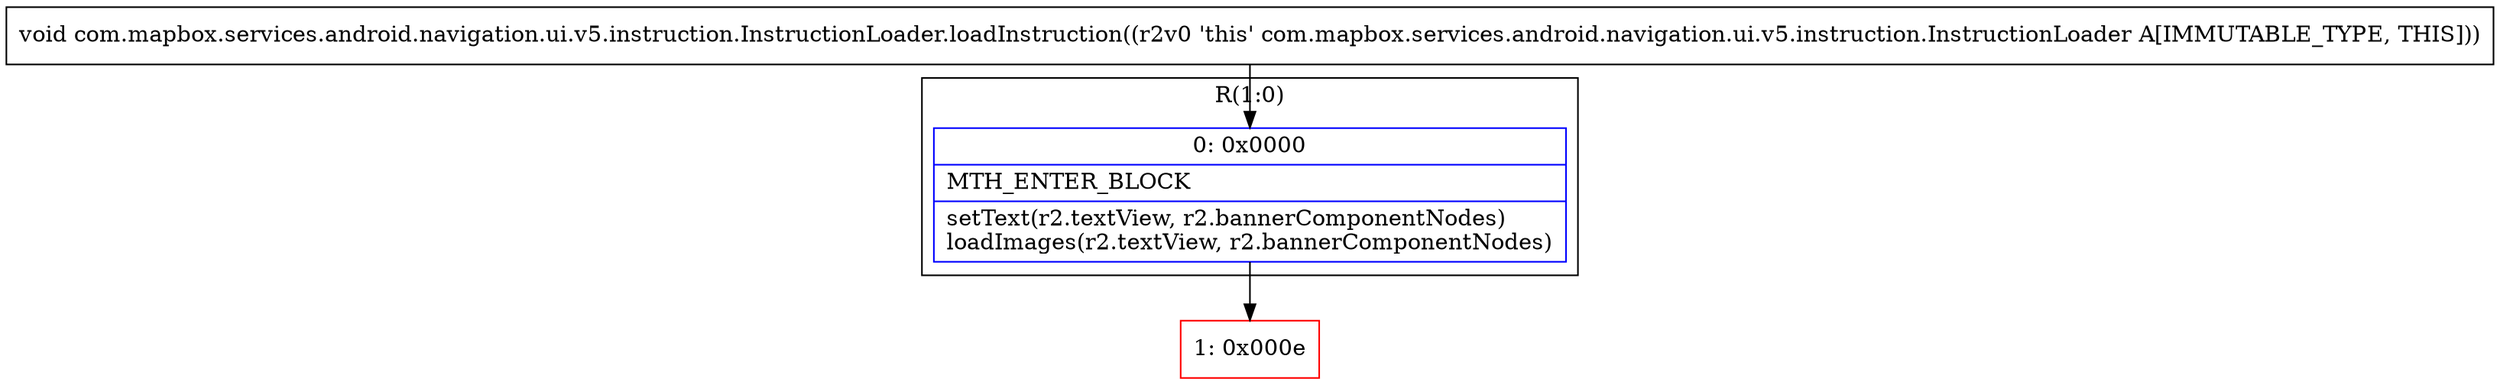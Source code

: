 digraph "CFG forcom.mapbox.services.android.navigation.ui.v5.instruction.InstructionLoader.loadInstruction()V" {
subgraph cluster_Region_1283570304 {
label = "R(1:0)";
node [shape=record,color=blue];
Node_0 [shape=record,label="{0\:\ 0x0000|MTH_ENTER_BLOCK\l|setText(r2.textView, r2.bannerComponentNodes)\lloadImages(r2.textView, r2.bannerComponentNodes)\l}"];
}
Node_1 [shape=record,color=red,label="{1\:\ 0x000e}"];
MethodNode[shape=record,label="{void com.mapbox.services.android.navigation.ui.v5.instruction.InstructionLoader.loadInstruction((r2v0 'this' com.mapbox.services.android.navigation.ui.v5.instruction.InstructionLoader A[IMMUTABLE_TYPE, THIS])) }"];
MethodNode -> Node_0;
Node_0 -> Node_1;
}

